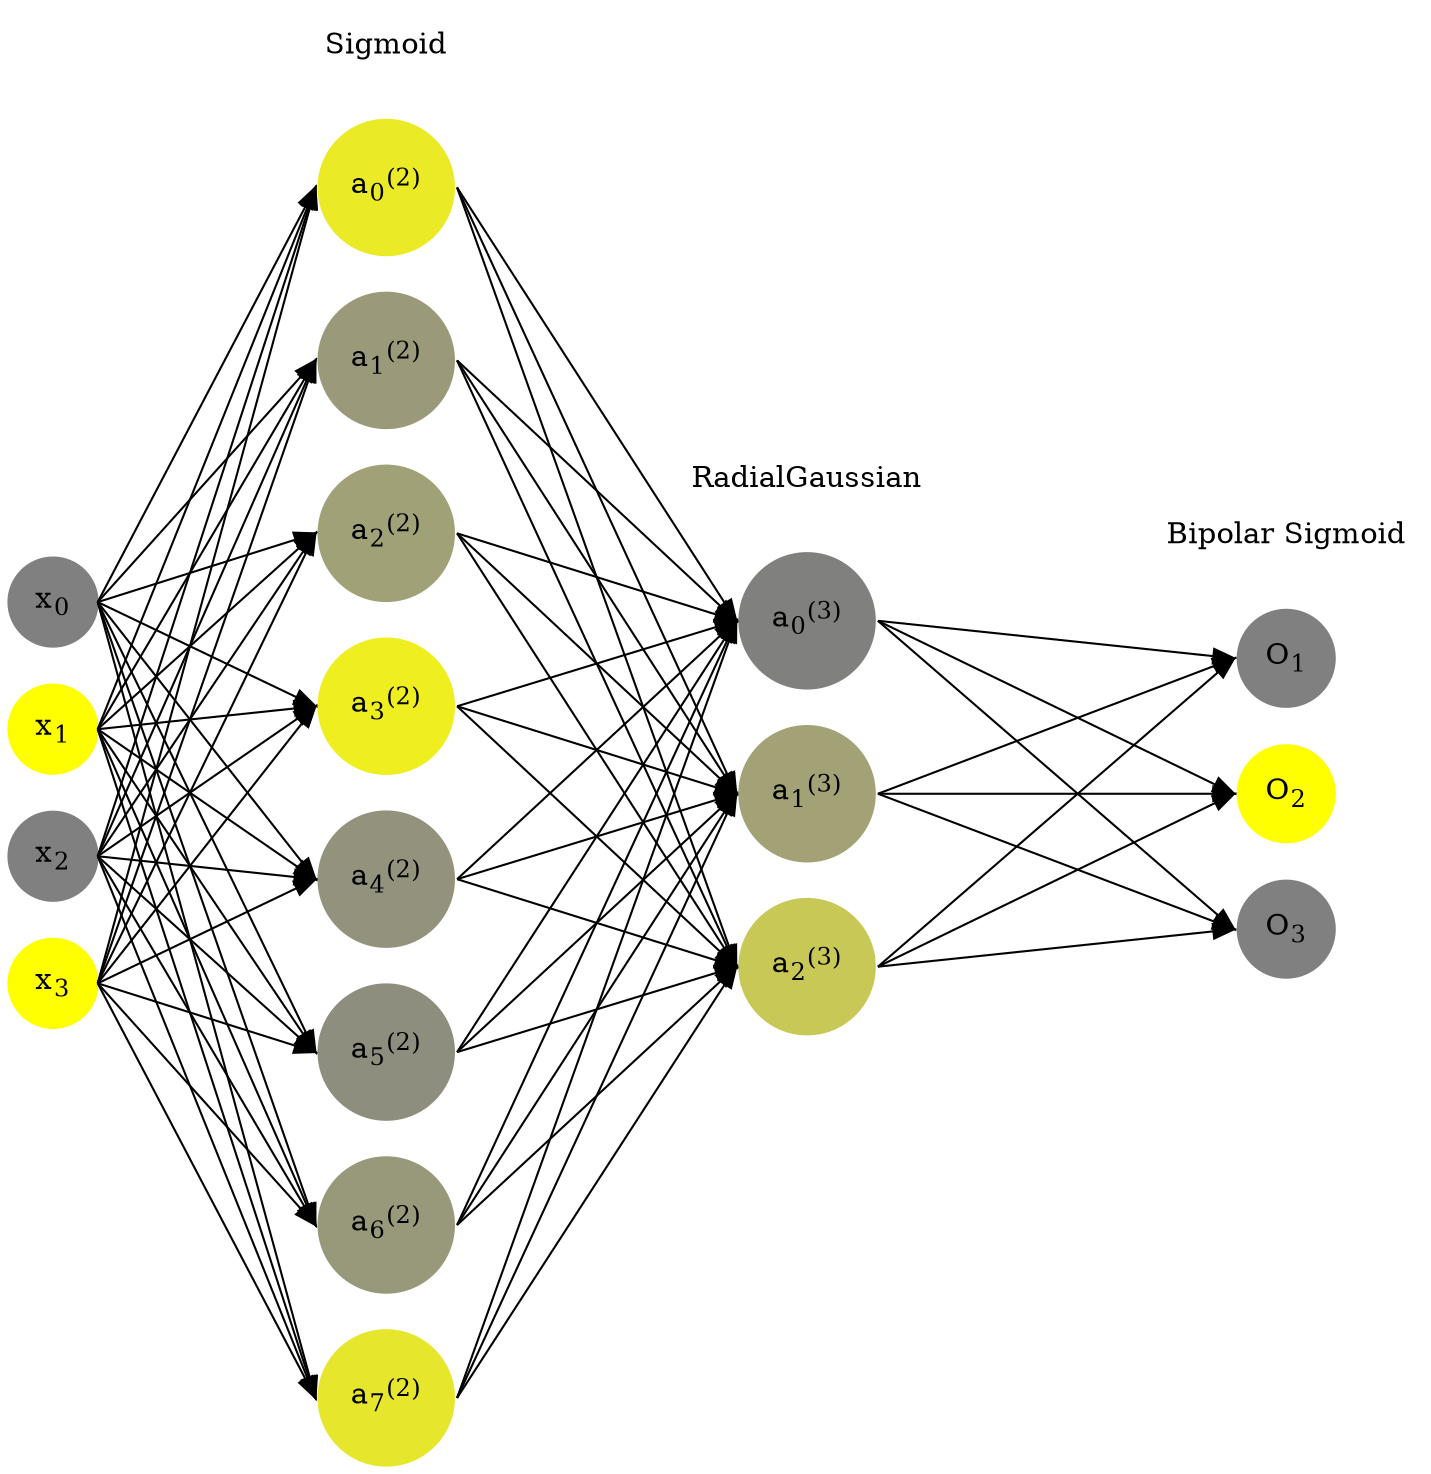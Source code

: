 digraph G {
	rankdir = LR;
	splines=false;
	edge[style=invis];
	ranksep= 1.4;
	{
	node [shape=circle, color="0.1667, 0.0, 0.5", style=filled, fillcolor="0.1667, 0.0, 0.5"];
	x0 [label=<x<sub>0</sub>>];
	}
	{
	node [shape=circle, color="0.1667, 1.0, 1.0", style=filled, fillcolor="0.1667, 1.0, 1.0"];
	x1 [label=<x<sub>1</sub>>];
	}
	{
	node [shape=circle, color="0.1667, 0.0, 0.5", style=filled, fillcolor="0.1667, 0.0, 0.5"];
	x2 [label=<x<sub>2</sub>>];
	}
	{
	node [shape=circle, color="0.1667, 1.0, 1.0", style=filled, fillcolor="0.1667, 1.0, 1.0"];
	x3 [label=<x<sub>3</sub>>];
	}
	{
	node [shape=circle, color="0.1667, 0.833225, 0.916612", style=filled, fillcolor="0.1667, 0.833225, 0.916612"];
	a02 [label=<a<sub>0</sub><sup>(2)</sup>>];
	}
	{
	node [shape=circle, color="0.1667, 0.210143, 0.605071", style=filled, fillcolor="0.1667, 0.210143, 0.605071"];
	a12 [label=<a<sub>1</sub><sup>(2)</sup>>];
	}
	{
	node [shape=circle, color="0.1667, 0.260468, 0.630234", style=filled, fillcolor="0.1667, 0.260468, 0.630234"];
	a22 [label=<a<sub>2</sub><sup>(2)</sup>>];
	}
	{
	node [shape=circle, color="0.1667, 0.868767, 0.934383", style=filled, fillcolor="0.1667, 0.868767, 0.934383"];
	a32 [label=<a<sub>3</sub><sup>(2)</sup>>];
	}
	{
	node [shape=circle, color="0.1667, 0.150243, 0.575122", style=filled, fillcolor="0.1667, 0.150243, 0.575122"];
	a42 [label=<a<sub>4</sub><sup>(2)</sup>>];
	}
	{
	node [shape=circle, color="0.1667, 0.116578, 0.558289", style=filled, fillcolor="0.1667, 0.116578, 0.558289"];
	a52 [label=<a<sub>5</sub><sup>(2)</sup>>];
	}
	{
	node [shape=circle, color="0.1667, 0.188644, 0.594322", style=filled, fillcolor="0.1667, 0.188644, 0.594322"];
	a62 [label=<a<sub>6</sub><sup>(2)</sup>>];
	}
	{
	node [shape=circle, color="0.1667, 0.802580, 0.901290", style=filled, fillcolor="0.1667, 0.802580, 0.901290"];
	a72 [label=<a<sub>7</sub><sup>(2)</sup>>];
	}
	{
	node [shape=circle, color="0.1667, 0.006571, 0.503286", style=filled, fillcolor="0.1667, 0.006571, 0.503286"];
	a03 [label=<a<sub>0</sub><sup>(3)</sup>>];
	}
	{
	node [shape=circle, color="0.1667, 0.271547, 0.635774", style=filled, fillcolor="0.1667, 0.271547, 0.635774"];
	a13 [label=<a<sub>1</sub><sup>(3)</sup>>];
	}
	{
	node [shape=circle, color="0.1667, 0.565905, 0.782953", style=filled, fillcolor="0.1667, 0.565905, 0.782953"];
	a23 [label=<a<sub>2</sub><sup>(3)</sup>>];
	}
	{
	node [shape=circle, color="0.1667, 0.0, 0.5", style=filled, fillcolor="0.1667, 0.0, 0.5"];
	O1 [label=<O<sub>1</sub>>];
	}
	{
	node [shape=circle, color="0.1667, 1.0, 1.0", style=filled, fillcolor="0.1667, 1.0, 1.0"];
	O2 [label=<O<sub>2</sub>>];
	}
	{
	node [shape=circle, color="0.1667, 0.0, 0.5", style=filled, fillcolor="0.1667, 0.0, 0.5"];
	O3 [label=<O<sub>3</sub>>];
	}
	{
	rank=same;
	x0->x1->x2->x3;
	}
	{
	rank=same;
	a02->a12->a22->a32->a42->a52->a62->a72;
	}
	{
	rank=same;
	a03->a13->a23;
	}
	{
	rank=same;
	O1->O2->O3;
	}
	l1 [shape=plaintext,label="Sigmoid"];
	l1->a02;
	{rank=same; l1;a02};
	l2 [shape=plaintext,label="RadialGaussian"];
	l2->a03;
	{rank=same; l2;a03};
	l3 [shape=plaintext,label="Bipolar Sigmoid"];
	l3->O1;
	{rank=same; l3;O1};
edge[style=solid, tailport=e, headport=w];
	{x0;x1;x2;x3} -> {a02;a12;a22;a32;a42;a52;a62;a72};
	{a02;a12;a22;a32;a42;a52;a62;a72} -> {a03;a13;a23};
	{a03;a13;a23} -> {O1,O2,O3};
}